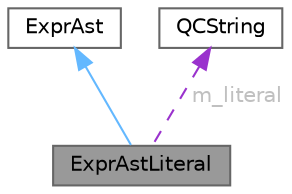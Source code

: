 digraph "ExprAstLiteral"
{
 // INTERACTIVE_SVG=YES
 // LATEX_PDF_SIZE
  bgcolor="transparent";
  edge [fontname=Helvetica,fontsize=10,labelfontname=Helvetica,labelfontsize=10];
  node [fontname=Helvetica,fontsize=10,shape=box,height=0.2,width=0.4];
  Node1 [id="Node000001",label="ExprAstLiteral",height=0.2,width=0.4,color="gray40", fillcolor="grey60", style="filled", fontcolor="black",tooltip="Class representing a string literal in the AST."];
  Node2 -> Node1 [id="edge1_Node000001_Node000002",dir="back",color="steelblue1",style="solid"];
  Node2 [id="Node000002",label="ExprAst",height=0.2,width=0.4,color="gray40", fillcolor="white", style="filled",URL="$dc/dfa/class_expr_ast.html",tooltip="Base class for all nodes in the abstract syntax tree of an expression."];
  Node3 -> Node1 [id="edge2_Node000001_Node000003",dir="back",color="darkorchid3",style="dashed",label=" m_literal",fontcolor="grey" ];
  Node3 [id="Node000003",label="QCString",height=0.2,width=0.4,color="gray40", fillcolor="white", style="filled",URL="$d9/d45/class_q_c_string.html",tooltip="This is an alternative implementation of QCString."];
}
